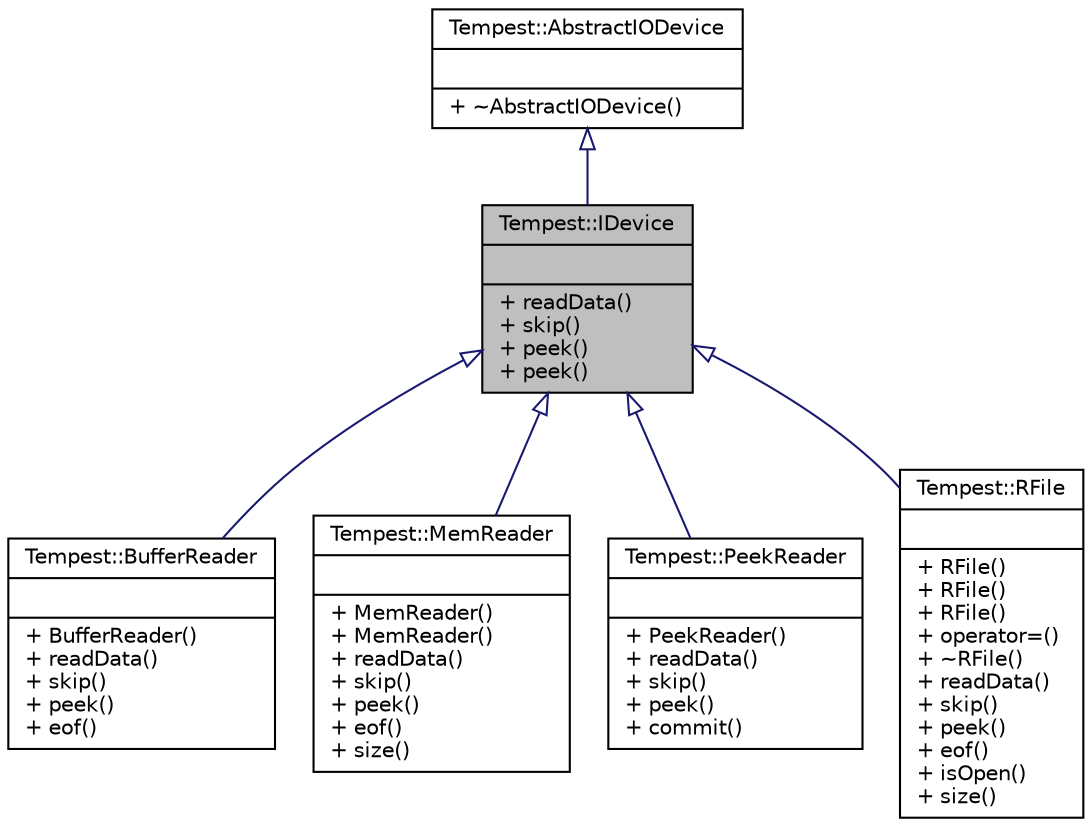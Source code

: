 digraph "Tempest::IDevice"
{
  edge [fontname="Helvetica",fontsize="10",labelfontname="Helvetica",labelfontsize="10"];
  node [fontname="Helvetica",fontsize="10",shape=record];
  Node0 [label="{Tempest::IDevice\n||+ readData()\l+ skip()\l+ peek()\l+ peek()\l}",height=0.2,width=0.4,color="black", fillcolor="grey75", style="filled", fontcolor="black"];
  Node1 -> Node0 [dir="back",color="midnightblue",fontsize="10",style="solid",arrowtail="onormal",fontname="Helvetica"];
  Node1 [label="{Tempest::AbstractIODevice\n||+ ~AbstractIODevice()\l}",height=0.2,width=0.4,color="black", fillcolor="white", style="filled",URL="$class_tempest_1_1_abstract_i_o_device.html"];
  Node0 -> Node2 [dir="back",color="midnightblue",fontsize="10",style="solid",arrowtail="onormal",fontname="Helvetica"];
  Node2 [label="{Tempest::BufferReader\n||+ BufferReader()\l+ readData()\l+ skip()\l+ peek()\l+ eof()\l}",height=0.2,width=0.4,color="black", fillcolor="white", style="filled",URL="$class_tempest_1_1_buffer_reader.html"];
  Node0 -> Node3 [dir="back",color="midnightblue",fontsize="10",style="solid",arrowtail="onormal",fontname="Helvetica"];
  Node3 [label="{Tempest::MemReader\n||+ MemReader()\l+ MemReader()\l+ readData()\l+ skip()\l+ peek()\l+ eof()\l+ size()\l}",height=0.2,width=0.4,color="black", fillcolor="white", style="filled",URL="$class_tempest_1_1_mem_reader.html"];
  Node0 -> Node4 [dir="back",color="midnightblue",fontsize="10",style="solid",arrowtail="onormal",fontname="Helvetica"];
  Node4 [label="{Tempest::PeekReader\n||+ PeekReader()\l+ readData()\l+ skip()\l+ peek()\l+ commit()\l}",height=0.2,width=0.4,color="black", fillcolor="white", style="filled",URL="$class_tempest_1_1_peek_reader.html"];
  Node0 -> Node5 [dir="back",color="midnightblue",fontsize="10",style="solid",arrowtail="onormal",fontname="Helvetica"];
  Node5 [label="{Tempest::RFile\n||+ RFile()\l+ RFile()\l+ RFile()\l+ operator=()\l+ ~RFile()\l+ readData()\l+ skip()\l+ peek()\l+ eof()\l+ isOpen()\l+ size()\l}",height=0.2,width=0.4,color="black", fillcolor="white", style="filled",URL="$class_tempest_1_1_r_file.html"];
}
